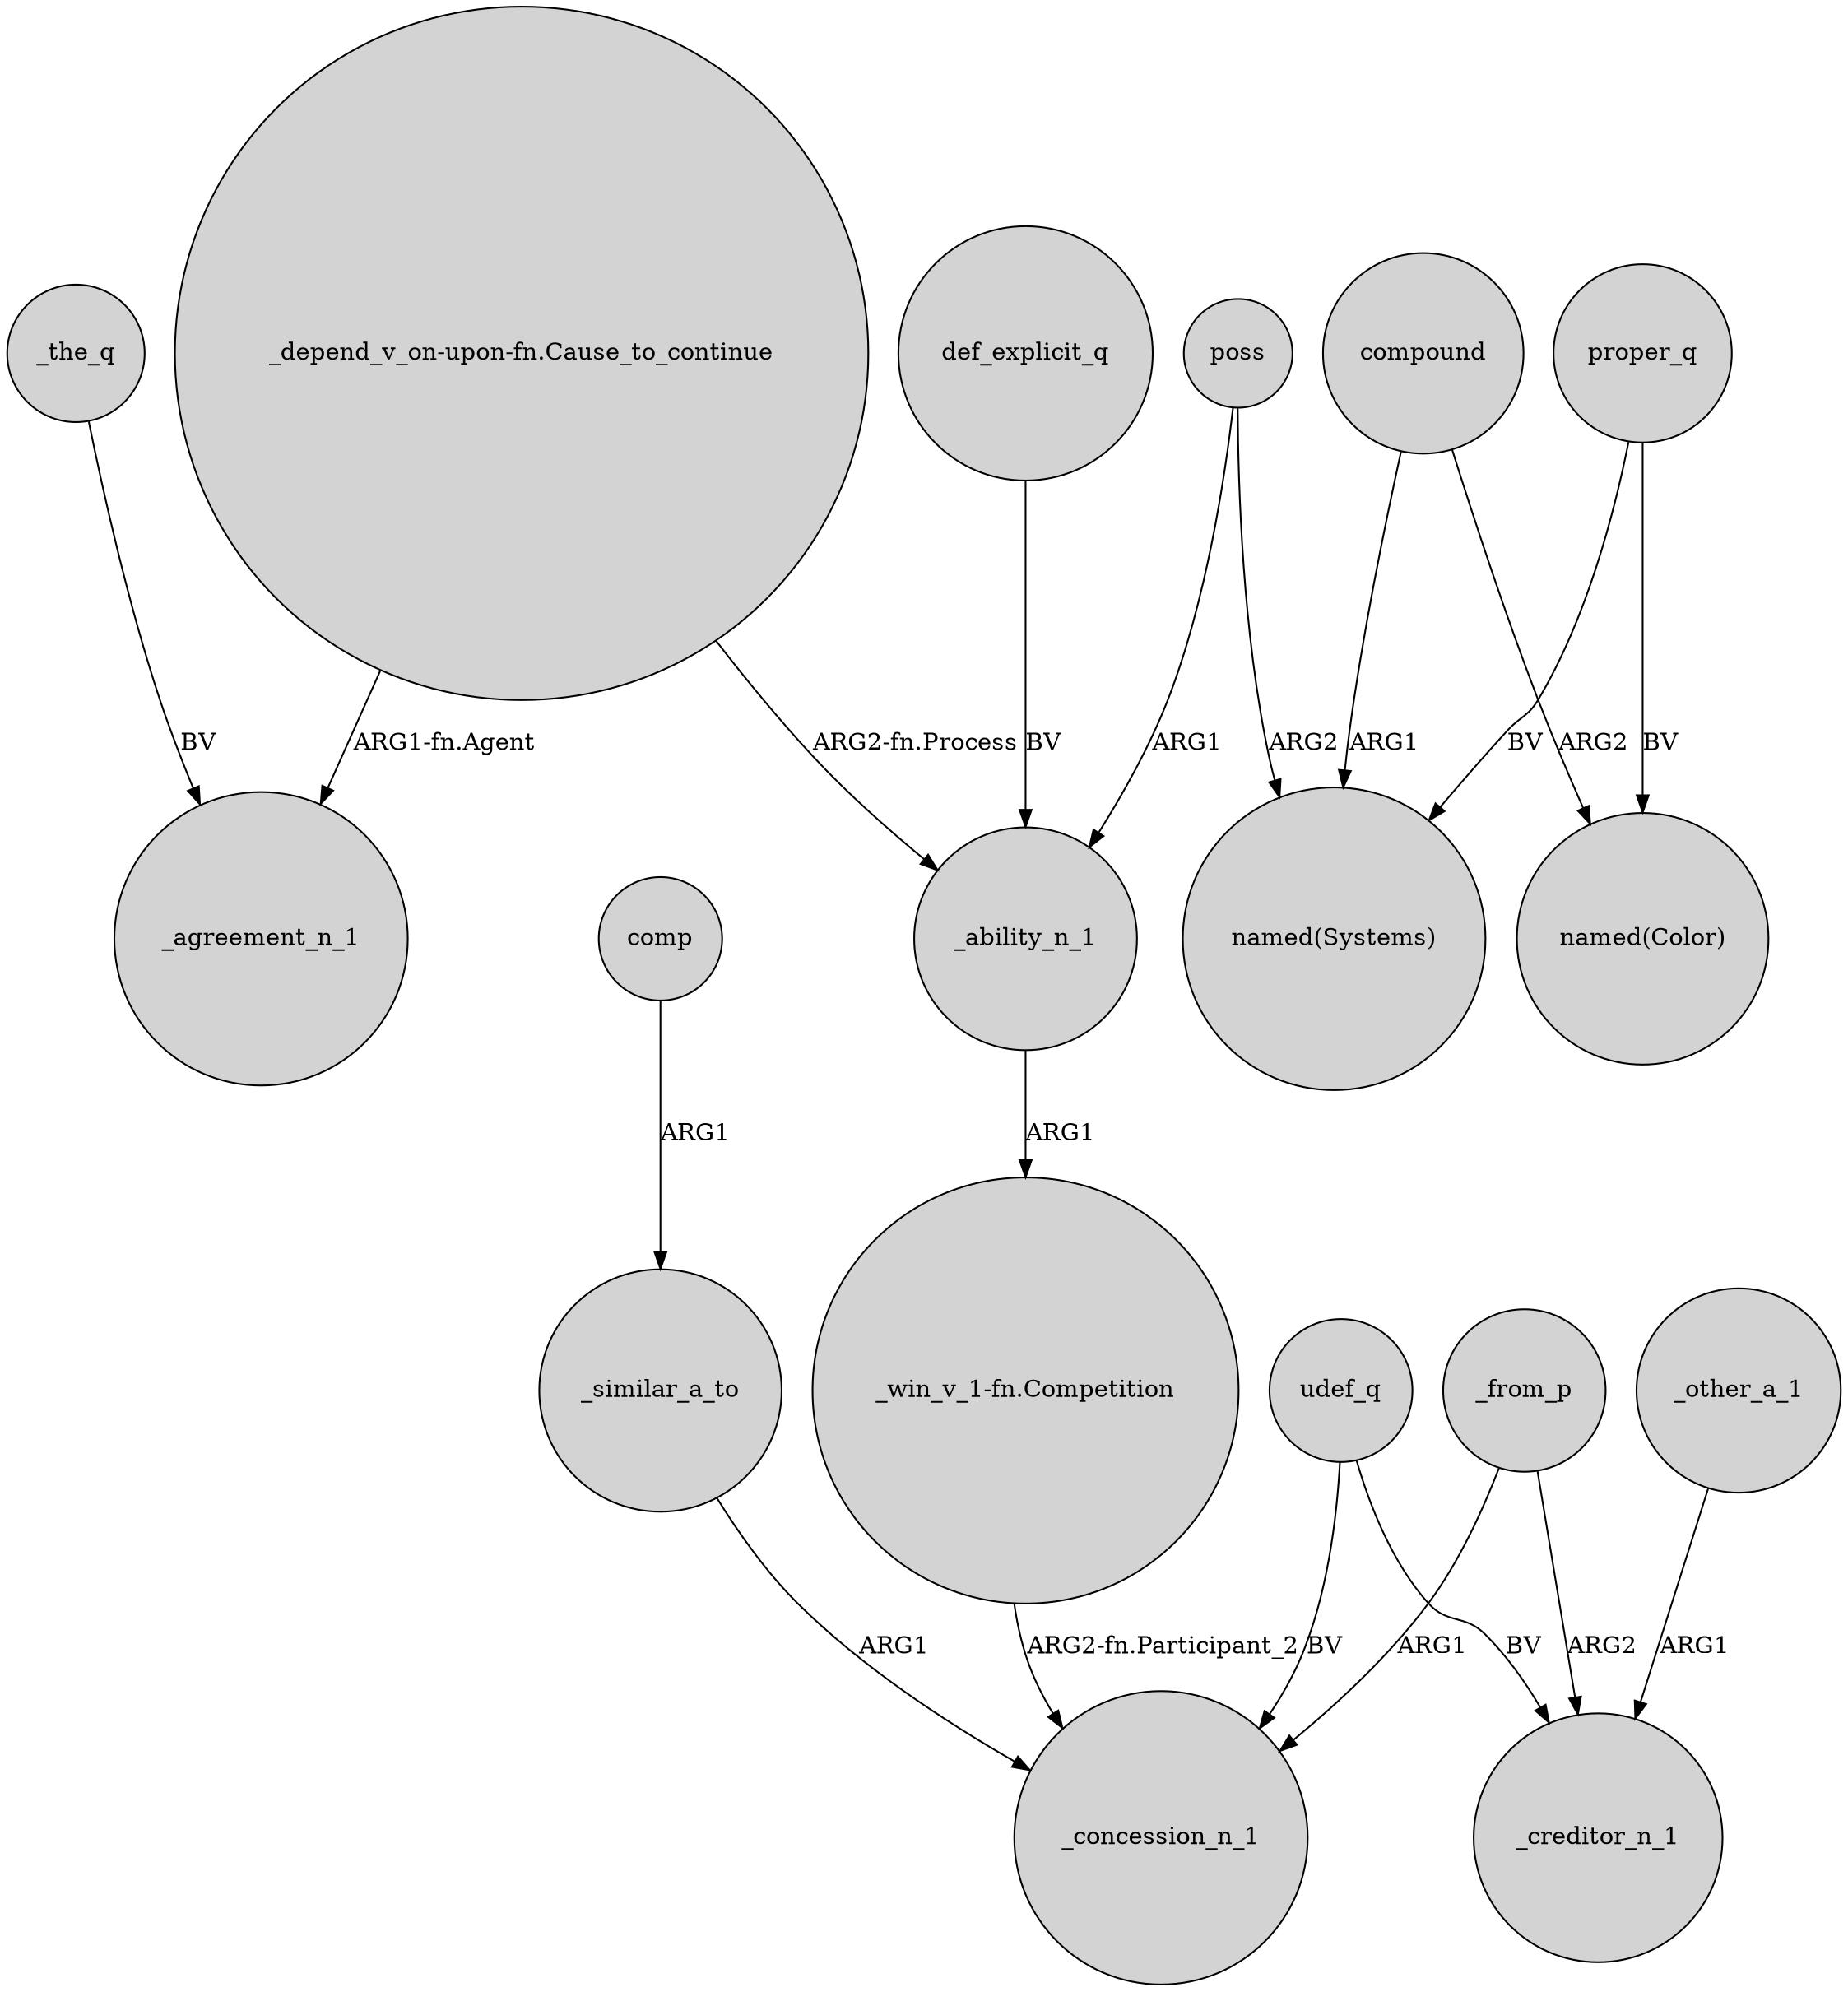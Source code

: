 digraph {
	node [shape=circle style=filled]
	_the_q -> _agreement_n_1 [label=BV]
	_from_p -> _creditor_n_1 [label=ARG2]
	compound -> "named(Color)" [label=ARG2]
	"_win_v_1-fn.Competition" -> _concession_n_1 [label="ARG2-fn.Participant_2"]
	proper_q -> "named(Color)" [label=BV]
	_other_a_1 -> _creditor_n_1 [label=ARG1]
	poss -> _ability_n_1 [label=ARG1]
	"_depend_v_on-upon-fn.Cause_to_continue" -> _agreement_n_1 [label="ARG1-fn.Agent"]
	comp -> _similar_a_to [label=ARG1]
	udef_q -> _concession_n_1 [label=BV]
	proper_q -> "named(Systems)" [label=BV]
	compound -> "named(Systems)" [label=ARG1]
	_from_p -> _concession_n_1 [label=ARG1]
	"_depend_v_on-upon-fn.Cause_to_continue" -> _ability_n_1 [label="ARG2-fn.Process"]
	def_explicit_q -> _ability_n_1 [label=BV]
	_ability_n_1 -> "_win_v_1-fn.Competition" [label=ARG1]
	_similar_a_to -> _concession_n_1 [label=ARG1]
	poss -> "named(Systems)" [label=ARG2]
	udef_q -> _creditor_n_1 [label=BV]
}
